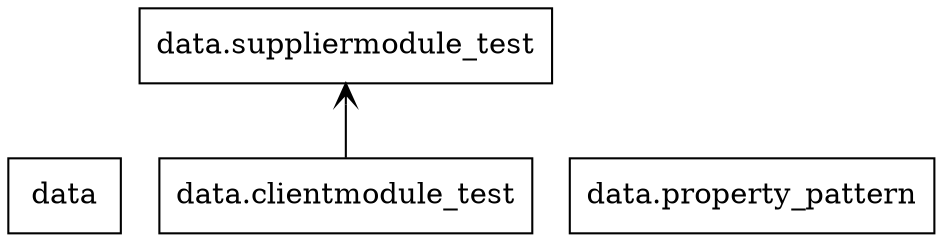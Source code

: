 digraph "packages_No_Name" {
rankdir=BT
charset="utf-8"
"data" [color="black", label="data", shape="box", style="solid"];
"data.clientmodule_test" [color="black", label="data.clientmodule_test", shape="box", style="solid"];
"data.property_pattern" [color="black", label="data.property_pattern", shape="box", style="solid"];
"data.suppliermodule_test" [color="black", label="data.suppliermodule_test", shape="box", style="solid"];
"data.clientmodule_test" -> "data.suppliermodule_test" [arrowhead="open", arrowtail="none"];
}
